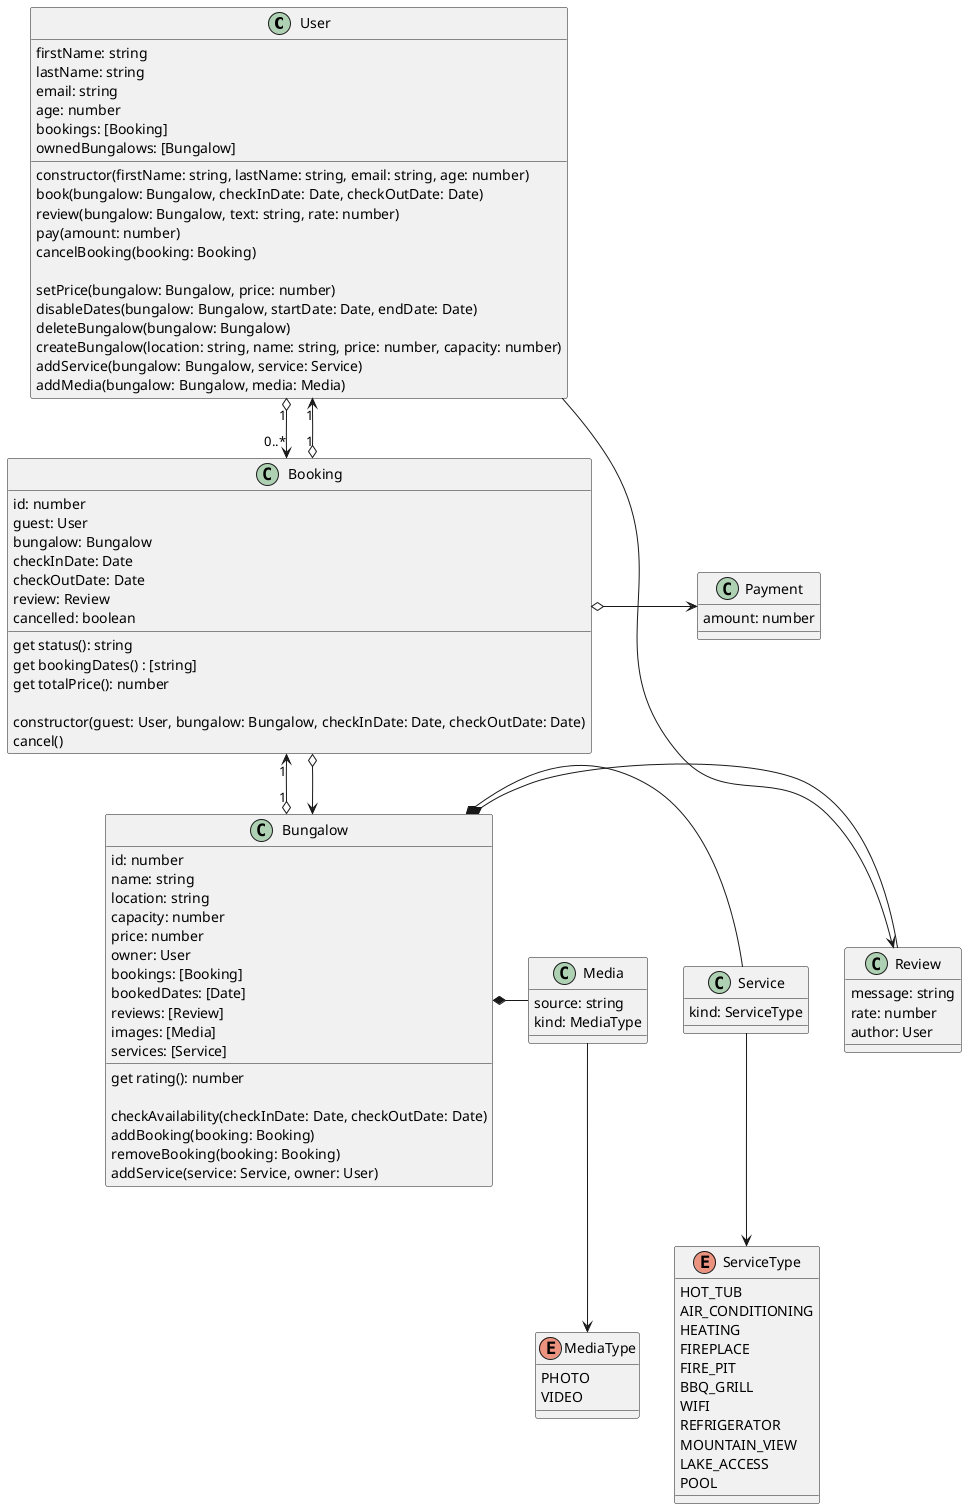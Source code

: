 @startuml Bungalow Booking Class Diagram
class User{
    firstName: string
    lastName: string
    email: string
    age: number
    bookings: [Booking]
    ownedBungalows: [Bungalow]

    constructor(firstName: string, lastName: string, email: string, age: number)
    book(bungalow: Bungalow, checkInDate: Date, checkOutDate: Date)
    review(bungalow: Bungalow, text: string, rate: number)
    pay(amount: number)
    cancelBooking(booking: Booking)

    setPrice(bungalow: Bungalow, price: number)
    disableDates(bungalow: Bungalow, startDate: Date, endDate: Date)
    deleteBungalow(bungalow: Bungalow)
    createBungalow(location: string, name: string, price: number, capacity: number)
    addService(bungalow: Bungalow, service: Service)
    addMedia(bungalow: Bungalow, media: Media)
}

class Bungalow{
    id: number
    name: string
    location: string
    capacity: number
    price: number
    owner: User
    bookings: [Booking]
    bookedDates: [Date]
    reviews: [Review]
    images: [Media]
    services: [Service]
    get rating(): number

    checkAvailability(checkInDate: Date, checkOutDate: Date)
    addBooking(booking: Booking)
    removeBooking(booking: Booking)
    addService(service: Service, owner: User)

}

class Booking{
    id: number
    guest: User
    bungalow: Bungalow
    checkInDate: Date
    checkOutDate: Date
    review: Review
    cancelled: boolean
    get status(): string
    get bookingDates() : [string]
    get totalPrice(): number

    constructor(guest: User, bungalow: Bungalow, checkInDate: Date, checkOutDate: Date)
    cancel()
}

class Review {
    message: string
    rate: number
    author: User
}
class Service{
    kind: ServiceType
}
enum ServiceType{
    HOT_TUB
    AIR_CONDITIONING
    HEATING
    FIREPLACE
    FIRE_PIT
    BBQ_GRILL
    WIFI
    REFRIGERATOR
    MOUNTAIN_VIEW
    LAKE_ACCESS
    POOL
}

class Media {
    source: string
    kind: MediaType
}

enum MediaType {
    PHOTO
    VIDEO
}

class Payment{
    amount: number
}

Bungalow *- Review
Bungalow *- Service
Service --> ServiceType
Bungalow *- Media
Media --> MediaType
User --> Review
User "1" o-->"0..*" Booking
Booking "1" o-->"1" User
Booking "1" <--o "1" Bungalow
Booking o--> Bungalow
Booking o-> Payment

@enduml
